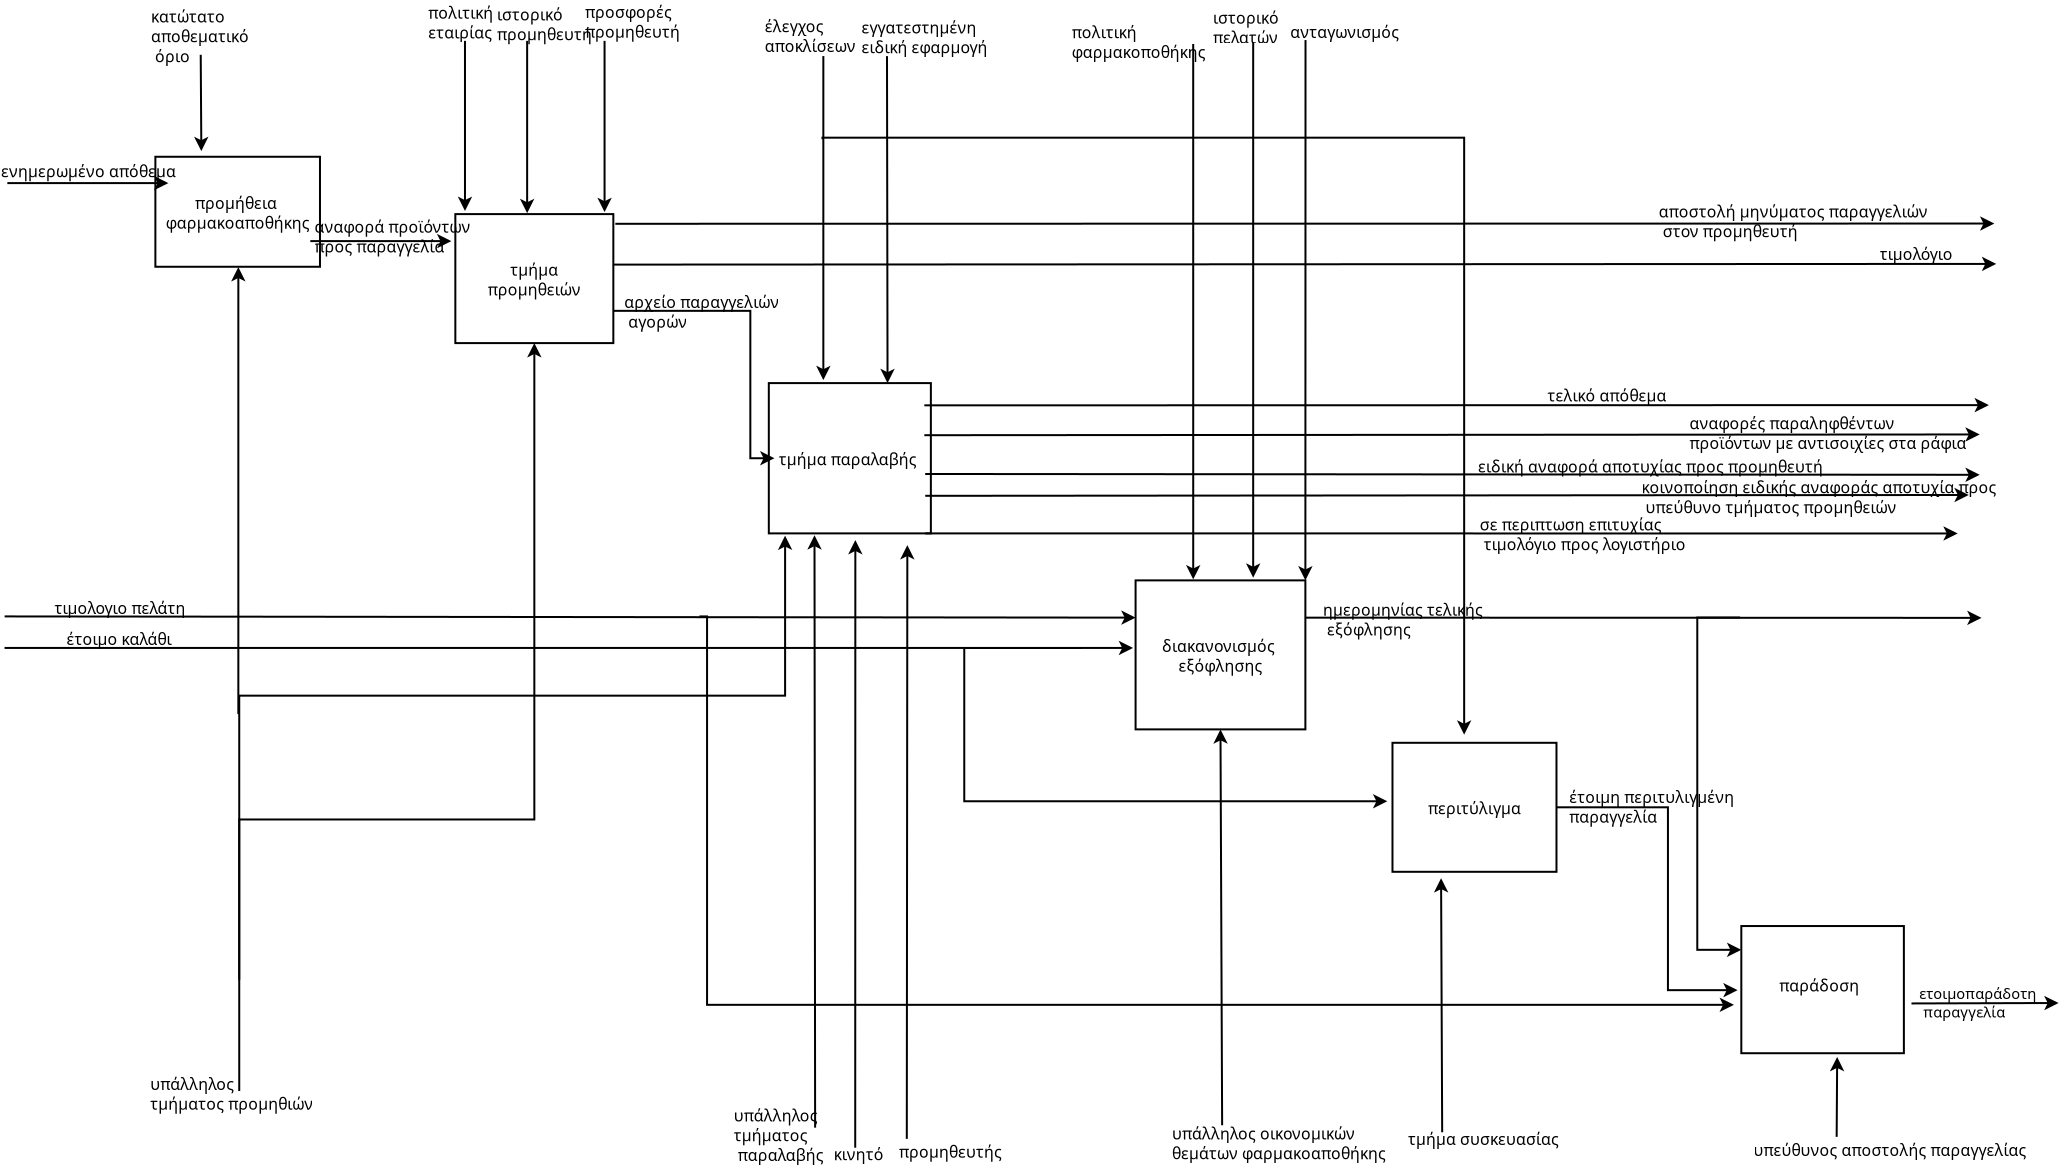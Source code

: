 <?xml version="1.0" encoding="UTF-8"?>
<dia:diagram xmlns:dia="http://www.lysator.liu.se/~alla/dia/">
  <dia:layer name="Background" visible="true" active="true">
    <dia:object type="Flowchart - Box" version="0" id="O0">
      <dia:attribute name="obj_pos">
        <dia:point val="7.967,5.833"/>
      </dia:attribute>
      <dia:attribute name="obj_bb">
        <dia:rectangle val="7.917,5.783;15.617,11.383"/>
      </dia:attribute>
      <dia:attribute name="elem_corner">
        <dia:point val="7.967,5.833"/>
      </dia:attribute>
      <dia:attribute name="elem_width">
        <dia:real val="7.6"/>
      </dia:attribute>
      <dia:attribute name="elem_height">
        <dia:real val="5.5"/>
      </dia:attribute>
      <dia:attribute name="show_background">
        <dia:boolean val="true"/>
      </dia:attribute>
      <dia:attribute name="padding">
        <dia:real val="0.5"/>
      </dia:attribute>
      <dia:attribute name="text">
        <dia:composite type="text">
          <dia:attribute name="string">
            <dia:string>#προμήθεια 
φαρμακοαποθήκης#</dia:string>
          </dia:attribute>
          <dia:attribute name="font">
            <dia:font family="sans" style="0" name="Helvetica"/>
          </dia:attribute>
          <dia:attribute name="height">
            <dia:real val="0.988"/>
          </dia:attribute>
          <dia:attribute name="pos">
            <dia:point val="11.767,8.386"/>
          </dia:attribute>
          <dia:attribute name="color">
            <dia:color val="#000000"/>
          </dia:attribute>
          <dia:attribute name="alignment">
            <dia:enum val="1"/>
          </dia:attribute>
        </dia:composite>
      </dia:attribute>
    </dia:object>
    <dia:object type="Flowchart - Box" version="0" id="O1">
      <dia:attribute name="obj_pos">
        <dia:point val="22.65,8.7"/>
      </dia:attribute>
      <dia:attribute name="obj_bb">
        <dia:rectangle val="22.6,8.65;30.6,15.2"/>
      </dia:attribute>
      <dia:attribute name="elem_corner">
        <dia:point val="22.65,8.7"/>
      </dia:attribute>
      <dia:attribute name="elem_width">
        <dia:real val="7.9"/>
      </dia:attribute>
      <dia:attribute name="elem_height">
        <dia:real val="6.45"/>
      </dia:attribute>
      <dia:attribute name="show_background">
        <dia:boolean val="true"/>
      </dia:attribute>
      <dia:attribute name="padding">
        <dia:real val="0.5"/>
      </dia:attribute>
      <dia:attribute name="text">
        <dia:composite type="text">
          <dia:attribute name="string">
            <dia:string>#τμήμα
προμηθειών#</dia:string>
          </dia:attribute>
          <dia:attribute name="font">
            <dia:font family="sans" style="0" name="Helvetica"/>
          </dia:attribute>
          <dia:attribute name="height">
            <dia:real val="0.988"/>
          </dia:attribute>
          <dia:attribute name="pos">
            <dia:point val="26.6,11.727"/>
          </dia:attribute>
          <dia:attribute name="color">
            <dia:color val="#000000"/>
          </dia:attribute>
          <dia:attribute name="alignment">
            <dia:enum val="1"/>
          </dia:attribute>
        </dia:composite>
      </dia:attribute>
    </dia:object>
    <dia:object type="Flowchart - Box" version="0" id="O2">
      <dia:attribute name="obj_pos">
        <dia:point val="38.605,17.15"/>
      </dia:attribute>
      <dia:attribute name="obj_bb">
        <dia:rectangle val="38.555,17.1;46.195,24.714"/>
      </dia:attribute>
      <dia:attribute name="elem_corner">
        <dia:point val="38.605,17.15"/>
      </dia:attribute>
      <dia:attribute name="elem_width">
        <dia:real val="7.54"/>
      </dia:attribute>
      <dia:attribute name="elem_height">
        <dia:real val="7.514"/>
      </dia:attribute>
      <dia:attribute name="show_background">
        <dia:boolean val="true"/>
      </dia:attribute>
      <dia:attribute name="padding">
        <dia:real val="0.5"/>
      </dia:attribute>
      <dia:attribute name="text">
        <dia:composite type="text">
          <dia:attribute name="string">
            <dia:string>#τμήμα παραλαβής #</dia:string>
          </dia:attribute>
          <dia:attribute name="font">
            <dia:font family="sans" style="0" name="Helvetica"/>
          </dia:attribute>
          <dia:attribute name="height">
            <dia:real val="0.988"/>
          </dia:attribute>
          <dia:attribute name="pos">
            <dia:point val="42.375,21.203"/>
          </dia:attribute>
          <dia:attribute name="color">
            <dia:color val="#000000"/>
          </dia:attribute>
          <dia:attribute name="alignment">
            <dia:enum val="1"/>
          </dia:attribute>
        </dia:composite>
      </dia:attribute>
    </dia:object>
    <dia:object type="Flowchart - Box" version="0" id="O3">
      <dia:attribute name="obj_pos">
        <dia:point val="56.662,27.014"/>
      </dia:attribute>
      <dia:attribute name="obj_bb">
        <dia:rectangle val="56.612,26.964;65.202,34.514"/>
      </dia:attribute>
      <dia:attribute name="elem_corner">
        <dia:point val="56.662,27.014"/>
      </dia:attribute>
      <dia:attribute name="elem_width">
        <dia:real val="8.49"/>
      </dia:attribute>
      <dia:attribute name="elem_height">
        <dia:real val="7.45"/>
      </dia:attribute>
      <dia:attribute name="show_background">
        <dia:boolean val="true"/>
      </dia:attribute>
      <dia:attribute name="padding">
        <dia:real val="0.5"/>
      </dia:attribute>
      <dia:attribute name="text">
        <dia:composite type="text">
          <dia:attribute name="string">
            <dia:string>#διακανονισμός 
εξόφλησης#</dia:string>
          </dia:attribute>
          <dia:attribute name="font">
            <dia:font family="sans" style="0" name="Helvetica"/>
          </dia:attribute>
          <dia:attribute name="height">
            <dia:real val="0.988"/>
          </dia:attribute>
          <dia:attribute name="pos">
            <dia:point val="60.907,30.541"/>
          </dia:attribute>
          <dia:attribute name="color">
            <dia:color val="#000000"/>
          </dia:attribute>
          <dia:attribute name="alignment">
            <dia:enum val="1"/>
          </dia:attribute>
        </dia:composite>
      </dia:attribute>
    </dia:object>
    <dia:object type="Flowchart - Box" version="0" id="O4">
      <dia:attribute name="obj_pos">
        <dia:point val="69.507,35.135"/>
      </dia:attribute>
      <dia:attribute name="obj_bb">
        <dia:rectangle val="69.457,35.085;77.757,41.635"/>
      </dia:attribute>
      <dia:attribute name="elem_corner">
        <dia:point val="69.507,35.135"/>
      </dia:attribute>
      <dia:attribute name="elem_width">
        <dia:real val="8.2"/>
      </dia:attribute>
      <dia:attribute name="elem_height">
        <dia:real val="6.45"/>
      </dia:attribute>
      <dia:attribute name="show_background">
        <dia:boolean val="true"/>
      </dia:attribute>
      <dia:attribute name="padding">
        <dia:real val="0.5"/>
      </dia:attribute>
      <dia:attribute name="text">
        <dia:composite type="text">
          <dia:attribute name="string">
            <dia:string>#περιτύλιγμα#</dia:string>
          </dia:attribute>
          <dia:attribute name="font">
            <dia:font family="sans" style="0" name="Helvetica"/>
          </dia:attribute>
          <dia:attribute name="height">
            <dia:real val="0.988"/>
          </dia:attribute>
          <dia:attribute name="pos">
            <dia:point val="73.607,38.656"/>
          </dia:attribute>
          <dia:attribute name="color">
            <dia:color val="#000000"/>
          </dia:attribute>
          <dia:attribute name="alignment">
            <dia:enum val="1"/>
          </dia:attribute>
        </dia:composite>
      </dia:attribute>
    </dia:object>
    <dia:object type="Standard - Line" version="0" id="O5">
      <dia:attribute name="obj_pos">
        <dia:point val="0.25,7.15"/>
      </dia:attribute>
      <dia:attribute name="obj_bb">
        <dia:rectangle val="0.2,6.788;8.412,7.512"/>
      </dia:attribute>
      <dia:attribute name="conn_endpoints">
        <dia:point val="0.25,7.15"/>
        <dia:point val="8.3,7.15"/>
      </dia:attribute>
      <dia:attribute name="numcp">
        <dia:int val="1"/>
      </dia:attribute>
      <dia:attribute name="end_arrow">
        <dia:enum val="22"/>
      </dia:attribute>
      <dia:attribute name="end_arrow_length">
        <dia:real val="0.5"/>
      </dia:attribute>
      <dia:attribute name="end_arrow_width">
        <dia:real val="0.5"/>
      </dia:attribute>
    </dia:object>
    <dia:object type="Standard - Text" version="1" id="O6">
      <dia:attribute name="obj_pos">
        <dia:point val="-0.067,6.858"/>
      </dia:attribute>
      <dia:attribute name="obj_bb">
        <dia:rectangle val="-0.067,6.068;7.813,7.021"/>
      </dia:attribute>
      <dia:attribute name="text">
        <dia:composite type="text">
          <dia:attribute name="string">
            <dia:string>#ενημερωμένο απόθεμα#</dia:string>
          </dia:attribute>
          <dia:attribute name="font">
            <dia:font family="sans" style="0" name="Helvetica"/>
          </dia:attribute>
          <dia:attribute name="height">
            <dia:real val="0.988"/>
          </dia:attribute>
          <dia:attribute name="pos">
            <dia:point val="-0.067,6.858"/>
          </dia:attribute>
          <dia:attribute name="color">
            <dia:color val="#000000"/>
          </dia:attribute>
          <dia:attribute name="alignment">
            <dia:enum val="0"/>
          </dia:attribute>
        </dia:composite>
      </dia:attribute>
      <dia:attribute name="valign">
        <dia:enum val="3"/>
      </dia:attribute>
    </dia:object>
    <dia:object type="Standard - Line" version="0" id="O7">
      <dia:attribute name="obj_pos">
        <dia:point val="9.919,0.736"/>
      </dia:attribute>
      <dia:attribute name="obj_bb">
        <dia:rectangle val="9.584,0.685;10.308,5.662"/>
      </dia:attribute>
      <dia:attribute name="conn_endpoints">
        <dia:point val="9.919,0.736"/>
        <dia:point val="9.95,5.55"/>
      </dia:attribute>
      <dia:attribute name="numcp">
        <dia:int val="1"/>
      </dia:attribute>
      <dia:attribute name="end_arrow">
        <dia:enum val="22"/>
      </dia:attribute>
      <dia:attribute name="end_arrow_length">
        <dia:real val="0.5"/>
      </dia:attribute>
      <dia:attribute name="end_arrow_width">
        <dia:real val="0.5"/>
      </dia:attribute>
    </dia:object>
    <dia:object type="Standard - Text" version="1" id="O8">
      <dia:attribute name="obj_pos">
        <dia:point val="7.433,-0.875"/>
      </dia:attribute>
      <dia:attribute name="obj_bb">
        <dia:rectangle val="7.433,-1.665;11.8,1.263"/>
      </dia:attribute>
      <dia:attribute name="text">
        <dia:composite type="text">
          <dia:attribute name="string">
            <dia:string>#κατώτατο 
αποθεματικό
 όριο#</dia:string>
          </dia:attribute>
          <dia:attribute name="font">
            <dia:font family="sans" style="0" name="Helvetica"/>
          </dia:attribute>
          <dia:attribute name="height">
            <dia:real val="0.988"/>
          </dia:attribute>
          <dia:attribute name="pos">
            <dia:point val="7.433,-0.875"/>
          </dia:attribute>
          <dia:attribute name="color">
            <dia:color val="#000000"/>
          </dia:attribute>
          <dia:attribute name="alignment">
            <dia:enum val="0"/>
          </dia:attribute>
        </dia:composite>
      </dia:attribute>
      <dia:attribute name="valign">
        <dia:enum val="3"/>
      </dia:attribute>
    </dia:object>
    <dia:object type="Standard - Line" version="0" id="O9">
      <dia:attribute name="obj_pos">
        <dia:point val="11.8,33.7"/>
      </dia:attribute>
      <dia:attribute name="obj_bb">
        <dia:rectangle val="11.438,11.238;12.162,33.75"/>
      </dia:attribute>
      <dia:attribute name="conn_endpoints">
        <dia:point val="11.8,33.7"/>
        <dia:point val="11.8,11.35"/>
      </dia:attribute>
      <dia:attribute name="numcp">
        <dia:int val="1"/>
      </dia:attribute>
      <dia:attribute name="end_arrow">
        <dia:enum val="22"/>
      </dia:attribute>
      <dia:attribute name="end_arrow_length">
        <dia:real val="0.5"/>
      </dia:attribute>
      <dia:attribute name="end_arrow_width">
        <dia:real val="0.5"/>
      </dia:attribute>
    </dia:object>
    <dia:object type="Standard - Text" version="1" id="O10">
      <dia:attribute name="obj_pos">
        <dia:point val="7.392,52.493"/>
      </dia:attribute>
      <dia:attribute name="obj_bb">
        <dia:rectangle val="7.392,51.703;14.707,53.643"/>
      </dia:attribute>
      <dia:attribute name="text">
        <dia:composite type="text">
          <dia:attribute name="string">
            <dia:string>#υπάλληλος 
τμήματος προμηθιών#</dia:string>
          </dia:attribute>
          <dia:attribute name="font">
            <dia:font family="sans" style="0" name="Helvetica"/>
          </dia:attribute>
          <dia:attribute name="height">
            <dia:real val="0.988"/>
          </dia:attribute>
          <dia:attribute name="pos">
            <dia:point val="7.392,52.493"/>
          </dia:attribute>
          <dia:attribute name="color">
            <dia:color val="#000000"/>
          </dia:attribute>
          <dia:attribute name="alignment">
            <dia:enum val="0"/>
          </dia:attribute>
        </dia:composite>
      </dia:attribute>
      <dia:attribute name="valign">
        <dia:enum val="3"/>
      </dia:attribute>
    </dia:object>
    <dia:object type="Standard - Line" version="0" id="O11">
      <dia:attribute name="obj_pos">
        <dia:point val="15.399,10.05"/>
      </dia:attribute>
      <dia:attribute name="obj_bb">
        <dia:rectangle val="15.349,9.688;22.562,10.412"/>
      </dia:attribute>
      <dia:attribute name="conn_endpoints">
        <dia:point val="15.399,10.05"/>
        <dia:point val="22.45,10.05"/>
      </dia:attribute>
      <dia:attribute name="numcp">
        <dia:int val="1"/>
      </dia:attribute>
      <dia:attribute name="end_arrow">
        <dia:enum val="22"/>
      </dia:attribute>
      <dia:attribute name="end_arrow_length">
        <dia:real val="0.5"/>
      </dia:attribute>
      <dia:attribute name="end_arrow_width">
        <dia:real val="0.5"/>
      </dia:attribute>
    </dia:object>
    <dia:object type="Standard - Text" version="1" id="O12">
      <dia:attribute name="obj_pos">
        <dia:point val="15.612,9.637"/>
      </dia:attribute>
      <dia:attribute name="obj_bb">
        <dia:rectangle val="15.612,8.847;22.882,10.788"/>
      </dia:attribute>
      <dia:attribute name="text">
        <dia:composite type="text">
          <dia:attribute name="string">
            <dia:string>#αναφορά προϊόντων 
προς παραγγελία#</dia:string>
          </dia:attribute>
          <dia:attribute name="font">
            <dia:font family="sans" style="0" name="Helvetica"/>
          </dia:attribute>
          <dia:attribute name="height">
            <dia:real val="0.988"/>
          </dia:attribute>
          <dia:attribute name="pos">
            <dia:point val="15.612,9.637"/>
          </dia:attribute>
          <dia:attribute name="color">
            <dia:color val="#000000"/>
          </dia:attribute>
          <dia:attribute name="alignment">
            <dia:enum val="0"/>
          </dia:attribute>
        </dia:composite>
      </dia:attribute>
      <dia:attribute name="valign">
        <dia:enum val="3"/>
      </dia:attribute>
    </dia:object>
    <dia:object type="Standard - Text" version="1" id="O13">
      <dia:attribute name="obj_pos">
        <dia:point val="21.301,-1.069"/>
      </dia:attribute>
      <dia:attribute name="obj_bb">
        <dia:rectangle val="21.301,-1.859;24.379,0.082"/>
      </dia:attribute>
      <dia:attribute name="text">
        <dia:composite type="text">
          <dia:attribute name="string">
            <dia:string>#πολιτική 
εταιρίας#</dia:string>
          </dia:attribute>
          <dia:attribute name="font">
            <dia:font family="sans" style="0" name="Helvetica"/>
          </dia:attribute>
          <dia:attribute name="height">
            <dia:real val="0.988"/>
          </dia:attribute>
          <dia:attribute name="pos">
            <dia:point val="21.301,-1.069"/>
          </dia:attribute>
          <dia:attribute name="color">
            <dia:color val="#000000"/>
          </dia:attribute>
          <dia:attribute name="alignment">
            <dia:enum val="0"/>
          </dia:attribute>
        </dia:composite>
      </dia:attribute>
      <dia:attribute name="valign">
        <dia:enum val="3"/>
      </dia:attribute>
    </dia:object>
    <dia:object type="Standard - Text" version="1" id="O14">
      <dia:attribute name="obj_pos">
        <dia:point val="24.737,-0.977"/>
      </dia:attribute>
      <dia:attribute name="obj_bb">
        <dia:rectangle val="24.737,-1.767;28.982,0.173"/>
      </dia:attribute>
      <dia:attribute name="text">
        <dia:composite type="text">
          <dia:attribute name="string">
            <dia:string>#ιστορικό 
προμηθευτή#</dia:string>
          </dia:attribute>
          <dia:attribute name="font">
            <dia:font family="sans" style="0" name="Helvetica"/>
          </dia:attribute>
          <dia:attribute name="height">
            <dia:real val="0.988"/>
          </dia:attribute>
          <dia:attribute name="pos">
            <dia:point val="24.737,-0.977"/>
          </dia:attribute>
          <dia:attribute name="color">
            <dia:color val="#000000"/>
          </dia:attribute>
          <dia:attribute name="alignment">
            <dia:enum val="0"/>
          </dia:attribute>
        </dia:composite>
      </dia:attribute>
      <dia:attribute name="valign">
        <dia:enum val="3"/>
      </dia:attribute>
    </dia:object>
    <dia:object type="Standard - Text" version="1" id="O15">
      <dia:attribute name="obj_pos">
        <dia:point val="29.135,-1.11"/>
      </dia:attribute>
      <dia:attribute name="obj_bb">
        <dia:rectangle val="29.135,-1.9;33.38,0.041"/>
      </dia:attribute>
      <dia:attribute name="text">
        <dia:composite type="text">
          <dia:attribute name="string">
            <dia:string>#προσφορές
προμηθευτή#</dia:string>
          </dia:attribute>
          <dia:attribute name="font">
            <dia:font family="sans" style="0" name="Helvetica"/>
          </dia:attribute>
          <dia:attribute name="height">
            <dia:real val="0.988"/>
          </dia:attribute>
          <dia:attribute name="pos">
            <dia:point val="29.135,-1.11"/>
          </dia:attribute>
          <dia:attribute name="color">
            <dia:color val="#000000"/>
          </dia:attribute>
          <dia:attribute name="alignment">
            <dia:enum val="0"/>
          </dia:attribute>
        </dia:composite>
      </dia:attribute>
      <dia:attribute name="valign">
        <dia:enum val="3"/>
      </dia:attribute>
    </dia:object>
    <dia:object type="Standard - Line" version="0" id="O16">
      <dia:attribute name="obj_pos">
        <dia:point val="30.65,9.184"/>
      </dia:attribute>
      <dia:attribute name="obj_bb">
        <dia:rectangle val="30.6,8.81;99.714,9.534"/>
      </dia:attribute>
      <dia:attribute name="conn_endpoints">
        <dia:point val="30.65,9.184"/>
        <dia:point val="99.602,9.172"/>
      </dia:attribute>
      <dia:attribute name="numcp">
        <dia:int val="1"/>
      </dia:attribute>
      <dia:attribute name="end_arrow">
        <dia:enum val="22"/>
      </dia:attribute>
      <dia:attribute name="end_arrow_length">
        <dia:real val="0.5"/>
      </dia:attribute>
      <dia:attribute name="end_arrow_width">
        <dia:real val="0.5"/>
      </dia:attribute>
    </dia:object>
    <dia:object type="Standard - Text" version="1" id="O17">
      <dia:attribute name="obj_pos">
        <dia:point val="82.825,8.869"/>
      </dia:attribute>
      <dia:attribute name="obj_bb">
        <dia:rectangle val="82.825,8.079;94.907,10.019"/>
      </dia:attribute>
      <dia:attribute name="text">
        <dia:composite type="text">
          <dia:attribute name="string">
            <dia:string>#αποστολή μηνύματος παραγγελιών
 στον προμηθευτή#</dia:string>
          </dia:attribute>
          <dia:attribute name="font">
            <dia:font family="sans" style="0" name="Helvetica"/>
          </dia:attribute>
          <dia:attribute name="height">
            <dia:real val="0.988"/>
          </dia:attribute>
          <dia:attribute name="pos">
            <dia:point val="82.825,8.869"/>
          </dia:attribute>
          <dia:attribute name="color">
            <dia:color val="#000000"/>
          </dia:attribute>
          <dia:attribute name="alignment">
            <dia:enum val="0"/>
          </dia:attribute>
        </dia:composite>
      </dia:attribute>
      <dia:attribute name="valign">
        <dia:enum val="3"/>
      </dia:attribute>
    </dia:object>
    <dia:object type="Standard - Line" version="0" id="O18">
      <dia:attribute name="obj_pos">
        <dia:point val="30.55,11.225"/>
      </dia:attribute>
      <dia:attribute name="obj_bb">
        <dia:rectangle val="30.5,10.828;99.806,11.552"/>
      </dia:attribute>
      <dia:attribute name="conn_endpoints">
        <dia:point val="30.55,11.225"/>
        <dia:point val="99.694,11.19"/>
      </dia:attribute>
      <dia:attribute name="numcp">
        <dia:int val="1"/>
      </dia:attribute>
      <dia:attribute name="end_arrow">
        <dia:enum val="22"/>
      </dia:attribute>
      <dia:attribute name="end_arrow_length">
        <dia:real val="0.5"/>
      </dia:attribute>
      <dia:attribute name="end_arrow_width">
        <dia:real val="0.5"/>
      </dia:attribute>
    </dia:object>
    <dia:object type="Standard - Text" version="1" id="O19">
      <dia:attribute name="obj_pos">
        <dia:point val="93.87,11"/>
      </dia:attribute>
      <dia:attribute name="obj_bb">
        <dia:rectangle val="93.87,10.21;97.122,11.162"/>
      </dia:attribute>
      <dia:attribute name="text">
        <dia:composite type="text">
          <dia:attribute name="string">
            <dia:string>#τιμολόγιο#</dia:string>
          </dia:attribute>
          <dia:attribute name="font">
            <dia:font family="sans" style="0" name="Helvetica"/>
          </dia:attribute>
          <dia:attribute name="height">
            <dia:real val="0.988"/>
          </dia:attribute>
          <dia:attribute name="pos">
            <dia:point val="93.87,11"/>
          </dia:attribute>
          <dia:attribute name="color">
            <dia:color val="#000000"/>
          </dia:attribute>
          <dia:attribute name="alignment">
            <dia:enum val="0"/>
          </dia:attribute>
        </dia:composite>
      </dia:attribute>
      <dia:attribute name="valign">
        <dia:enum val="3"/>
      </dia:attribute>
    </dia:object>
    <dia:object type="Standard - ZigZagLine" version="1" id="O20">
      <dia:attribute name="obj_pos">
        <dia:point val="30.55,13.537"/>
      </dia:attribute>
      <dia:attribute name="obj_bb">
        <dia:rectangle val="30.5,13.488;38.717,21.269"/>
      </dia:attribute>
      <dia:attribute name="orth_points">
        <dia:point val="30.55,13.537"/>
        <dia:point val="37.4,13.537"/>
        <dia:point val="37.4,20.907"/>
        <dia:point val="38.605,20.907"/>
      </dia:attribute>
      <dia:attribute name="orth_orient">
        <dia:enum val="0"/>
        <dia:enum val="1"/>
        <dia:enum val="0"/>
      </dia:attribute>
      <dia:attribute name="autorouting">
        <dia:boolean val="false"/>
      </dia:attribute>
      <dia:attribute name="end_arrow">
        <dia:enum val="22"/>
      </dia:attribute>
      <dia:attribute name="end_arrow_length">
        <dia:real val="0.5"/>
      </dia:attribute>
      <dia:attribute name="end_arrow_width">
        <dia:real val="0.5"/>
      </dia:attribute>
      <dia:connections>
        <dia:connection handle="0" to="O1" connection="10"/>
        <dia:connection handle="1" to="O2" connection="7"/>
      </dia:connections>
    </dia:object>
    <dia:object type="Standard - Text" version="1" id="O21">
      <dia:attribute name="obj_pos">
        <dia:point val="31.1,13.4"/>
      </dia:attribute>
      <dia:attribute name="obj_bb">
        <dia:rectangle val="31.1,12.61;38.02,14.55"/>
      </dia:attribute>
      <dia:attribute name="text">
        <dia:composite type="text">
          <dia:attribute name="string">
            <dia:string>#αρχείο παραγγελιών
 αγορών#</dia:string>
          </dia:attribute>
          <dia:attribute name="font">
            <dia:font family="sans" style="0" name="Helvetica"/>
          </dia:attribute>
          <dia:attribute name="height">
            <dia:real val="0.988"/>
          </dia:attribute>
          <dia:attribute name="pos">
            <dia:point val="31.1,13.4"/>
          </dia:attribute>
          <dia:attribute name="color">
            <dia:color val="#000000"/>
          </dia:attribute>
          <dia:attribute name="alignment">
            <dia:enum val="0"/>
          </dia:attribute>
        </dia:composite>
      </dia:attribute>
      <dia:attribute name="valign">
        <dia:enum val="3"/>
      </dia:attribute>
    </dia:object>
    <dia:object type="Standard - Line" version="0" id="O22">
      <dia:attribute name="obj_pos">
        <dia:point val="41.05,0.8"/>
      </dia:attribute>
      <dia:attribute name="obj_bb">
        <dia:rectangle val="40.688,0.75;41.412,17.112"/>
      </dia:attribute>
      <dia:attribute name="conn_endpoints">
        <dia:point val="41.05,0.8"/>
        <dia:point val="41.05,17"/>
      </dia:attribute>
      <dia:attribute name="numcp">
        <dia:int val="1"/>
      </dia:attribute>
      <dia:attribute name="end_arrow">
        <dia:enum val="22"/>
      </dia:attribute>
      <dia:attribute name="end_arrow_length">
        <dia:real val="0.5"/>
      </dia:attribute>
      <dia:attribute name="end_arrow_width">
        <dia:real val="0.5"/>
      </dia:attribute>
    </dia:object>
    <dia:object type="Standard - Line" version="0" id="O23">
      <dia:attribute name="obj_pos">
        <dia:point val="44.233,0.802"/>
      </dia:attribute>
      <dia:attribute name="obj_bb">
        <dia:rectangle val="43.897,0.752;44.621,17.262"/>
      </dia:attribute>
      <dia:attribute name="conn_endpoints">
        <dia:point val="44.233,0.802"/>
        <dia:point val="44.26,17.15"/>
      </dia:attribute>
      <dia:attribute name="numcp">
        <dia:int val="1"/>
      </dia:attribute>
      <dia:attribute name="end_arrow">
        <dia:enum val="22"/>
      </dia:attribute>
      <dia:attribute name="end_arrow_length">
        <dia:real val="0.5"/>
      </dia:attribute>
      <dia:attribute name="end_arrow_width">
        <dia:real val="0.5"/>
      </dia:attribute>
      <dia:connections>
        <dia:connection handle="1" to="O2" connection="3"/>
      </dia:connections>
    </dia:object>
    <dia:object type="Standard - Text" version="1" id="O24">
      <dia:attribute name="obj_pos">
        <dia:point val="38.124,-0.397"/>
      </dia:attribute>
      <dia:attribute name="obj_bb">
        <dia:rectangle val="38.124,-1.187;42.186,0.754"/>
      </dia:attribute>
      <dia:attribute name="text">
        <dia:composite type="text">
          <dia:attribute name="string">
            <dia:string>#έλεγχος
αποκλίσεων#</dia:string>
          </dia:attribute>
          <dia:attribute name="font">
            <dia:font family="sans" style="0" name="Helvetica"/>
          </dia:attribute>
          <dia:attribute name="height">
            <dia:real val="0.988"/>
          </dia:attribute>
          <dia:attribute name="pos">
            <dia:point val="38.124,-0.397"/>
          </dia:attribute>
          <dia:attribute name="color">
            <dia:color val="#000000"/>
          </dia:attribute>
          <dia:attribute name="alignment">
            <dia:enum val="0"/>
          </dia:attribute>
        </dia:composite>
      </dia:attribute>
      <dia:attribute name="valign">
        <dia:enum val="3"/>
      </dia:attribute>
    </dia:object>
    <dia:object type="Standard - Text" version="1" id="O25">
      <dia:attribute name="obj_pos">
        <dia:point val="42.958,-0.333"/>
      </dia:attribute>
      <dia:attribute name="obj_bb">
        <dia:rectangle val="42.958,-1.123;48.688,0.817"/>
      </dia:attribute>
      <dia:attribute name="text">
        <dia:composite type="text">
          <dia:attribute name="string">
            <dia:string>#εγγατεστημένη 
ειδική εφαρμογή#</dia:string>
          </dia:attribute>
          <dia:attribute name="font">
            <dia:font family="sans" style="0" name="Helvetica"/>
          </dia:attribute>
          <dia:attribute name="height">
            <dia:real val="0.988"/>
          </dia:attribute>
          <dia:attribute name="pos">
            <dia:point val="42.958,-0.333"/>
          </dia:attribute>
          <dia:attribute name="color">
            <dia:color val="#000000"/>
          </dia:attribute>
          <dia:attribute name="alignment">
            <dia:enum val="0"/>
          </dia:attribute>
        </dia:composite>
      </dia:attribute>
      <dia:attribute name="valign">
        <dia:enum val="3"/>
      </dia:attribute>
    </dia:object>
    <dia:object type="Standard - ZigZagLine" version="1" id="O26">
      <dia:attribute name="obj_pos">
        <dia:point val="11.845,52.546"/>
      </dia:attribute>
      <dia:attribute name="obj_bb">
        <dia:rectangle val="11.795,24.666;39.499,52.596"/>
      </dia:attribute>
      <dia:attribute name="orth_points">
        <dia:point val="11.845,52.546"/>
        <dia:point val="11.845,32.778"/>
        <dia:point val="39.138,32.778"/>
        <dia:point val="39.138,24.778"/>
      </dia:attribute>
      <dia:attribute name="orth_orient">
        <dia:enum val="1"/>
        <dia:enum val="0"/>
        <dia:enum val="1"/>
      </dia:attribute>
      <dia:attribute name="autorouting">
        <dia:boolean val="false"/>
      </dia:attribute>
      <dia:attribute name="end_arrow">
        <dia:enum val="22"/>
      </dia:attribute>
      <dia:attribute name="end_arrow_length">
        <dia:real val="0.5"/>
      </dia:attribute>
      <dia:attribute name="end_arrow_width">
        <dia:real val="0.5"/>
      </dia:attribute>
    </dia:object>
    <dia:object type="Standard - Line" version="0" id="O27">
      <dia:attribute name="obj_pos">
        <dia:point val="40.639,54.38"/>
      </dia:attribute>
      <dia:attribute name="obj_bb">
        <dia:rectangle val="40.247,24.645;40.971,54.431"/>
      </dia:attribute>
      <dia:attribute name="conn_endpoints">
        <dia:point val="40.639,54.38"/>
        <dia:point val="40.608,24.757"/>
      </dia:attribute>
      <dia:attribute name="numcp">
        <dia:int val="1"/>
      </dia:attribute>
      <dia:attribute name="end_arrow">
        <dia:enum val="22"/>
      </dia:attribute>
      <dia:attribute name="end_arrow_length">
        <dia:real val="0.5"/>
      </dia:attribute>
      <dia:attribute name="end_arrow_width">
        <dia:real val="0.5"/>
      </dia:attribute>
    </dia:object>
    <dia:object type="Standard - Text" version="1" id="O28">
      <dia:attribute name="obj_pos">
        <dia:point val="36.574,54.073"/>
      </dia:attribute>
      <dia:attribute name="obj_bb">
        <dia:rectangle val="36.574,53.283;40.646,56.212"/>
      </dia:attribute>
      <dia:attribute name="text">
        <dia:composite type="text">
          <dia:attribute name="string">
            <dia:string>#υπάλληλος
τμήματος
 παραλαβής#</dia:string>
          </dia:attribute>
          <dia:attribute name="font">
            <dia:font family="sans" style="0" name="Helvetica"/>
          </dia:attribute>
          <dia:attribute name="height">
            <dia:real val="0.988"/>
          </dia:attribute>
          <dia:attribute name="pos">
            <dia:point val="36.574,54.073"/>
          </dia:attribute>
          <dia:attribute name="color">
            <dia:color val="#000000"/>
          </dia:attribute>
          <dia:attribute name="alignment">
            <dia:enum val="0"/>
          </dia:attribute>
        </dia:composite>
      </dia:attribute>
      <dia:attribute name="valign">
        <dia:enum val="3"/>
      </dia:attribute>
    </dia:object>
    <dia:object type="Standard - Line" version="0" id="O29">
      <dia:attribute name="obj_pos">
        <dia:point val="42.644,55.382"/>
      </dia:attribute>
      <dia:attribute name="obj_bb">
        <dia:rectangle val="42.288,24.887;43.012,55.431"/>
      </dia:attribute>
      <dia:attribute name="conn_endpoints">
        <dia:point val="42.644,55.382"/>
        <dia:point val="42.65,24.998"/>
      </dia:attribute>
      <dia:attribute name="numcp">
        <dia:int val="1"/>
      </dia:attribute>
      <dia:attribute name="end_arrow">
        <dia:enum val="22"/>
      </dia:attribute>
      <dia:attribute name="end_arrow_length">
        <dia:real val="0.5"/>
      </dia:attribute>
      <dia:attribute name="end_arrow_width">
        <dia:real val="0.5"/>
      </dia:attribute>
    </dia:object>
    <dia:object type="Standard - Line" version="0" id="O30">
      <dia:attribute name="obj_pos">
        <dia:point val="45.223,54.938"/>
      </dia:attribute>
      <dia:attribute name="obj_bb">
        <dia:rectangle val="44.888,25.14;45.611,54.988"/>
      </dia:attribute>
      <dia:attribute name="conn_endpoints">
        <dia:point val="45.223,54.938"/>
        <dia:point val="45.25,25.252"/>
      </dia:attribute>
      <dia:attribute name="numcp">
        <dia:int val="1"/>
      </dia:attribute>
      <dia:attribute name="end_arrow">
        <dia:enum val="22"/>
      </dia:attribute>
      <dia:attribute name="end_arrow_length">
        <dia:real val="0.5"/>
      </dia:attribute>
      <dia:attribute name="end_arrow_width">
        <dia:real val="0.5"/>
      </dia:attribute>
    </dia:object>
    <dia:object type="Standard - Text" version="1" id="O31">
      <dia:attribute name="obj_pos">
        <dia:point val="41.571,56.001"/>
      </dia:attribute>
      <dia:attribute name="obj_bb">
        <dia:rectangle val="41.571,55.211;43.776,56.163"/>
      </dia:attribute>
      <dia:attribute name="text">
        <dia:composite type="text">
          <dia:attribute name="string">
            <dia:string>#κινητό#</dia:string>
          </dia:attribute>
          <dia:attribute name="font">
            <dia:font family="sans" style="0" name="Helvetica"/>
          </dia:attribute>
          <dia:attribute name="height">
            <dia:real val="0.988"/>
          </dia:attribute>
          <dia:attribute name="pos">
            <dia:point val="41.571,56.001"/>
          </dia:attribute>
          <dia:attribute name="color">
            <dia:color val="#000000"/>
          </dia:attribute>
          <dia:attribute name="alignment">
            <dia:enum val="0"/>
          </dia:attribute>
        </dia:composite>
      </dia:attribute>
      <dia:attribute name="valign">
        <dia:enum val="3"/>
      </dia:attribute>
    </dia:object>
    <dia:object type="Standard - Text" version="1" id="O32">
      <dia:attribute name="obj_pos">
        <dia:point val="44.832,55.878"/>
      </dia:attribute>
      <dia:attribute name="obj_bb">
        <dia:rectangle val="44.832,55.088;49.417,56.04"/>
      </dia:attribute>
      <dia:attribute name="text">
        <dia:composite type="text">
          <dia:attribute name="string">
            <dia:string>#προμηθευτής#</dia:string>
          </dia:attribute>
          <dia:attribute name="font">
            <dia:font family="sans" style="0" name="Helvetica"/>
          </dia:attribute>
          <dia:attribute name="height">
            <dia:real val="0.988"/>
          </dia:attribute>
          <dia:attribute name="pos">
            <dia:point val="44.832,55.878"/>
          </dia:attribute>
          <dia:attribute name="color">
            <dia:color val="#000000"/>
          </dia:attribute>
          <dia:attribute name="alignment">
            <dia:enum val="0"/>
          </dia:attribute>
        </dia:composite>
      </dia:attribute>
      <dia:attribute name="valign">
        <dia:enum val="3"/>
      </dia:attribute>
    </dia:object>
    <dia:object type="Standard - Line" version="0" id="O33">
      <dia:attribute name="obj_pos">
        <dia:point val="0.114,28.816"/>
      </dia:attribute>
      <dia:attribute name="obj_bb">
        <dia:rectangle val="0.064,28.514;56.774,29.238"/>
      </dia:attribute>
      <dia:attribute name="conn_endpoints">
        <dia:point val="0.114,28.816"/>
        <dia:point val="56.662,28.877"/>
      </dia:attribute>
      <dia:attribute name="numcp">
        <dia:int val="1"/>
      </dia:attribute>
      <dia:attribute name="end_arrow">
        <dia:enum val="22"/>
      </dia:attribute>
      <dia:attribute name="end_arrow_length">
        <dia:real val="0.5"/>
      </dia:attribute>
      <dia:attribute name="end_arrow_width">
        <dia:real val="0.5"/>
      </dia:attribute>
      <dia:connections>
        <dia:connection handle="1" to="O3" connection="5"/>
      </dia:connections>
    </dia:object>
    <dia:object type="Standard - Text" version="1" id="O34">
      <dia:attribute name="obj_pos">
        <dia:point val="2.603,28.695"/>
      </dia:attribute>
      <dia:attribute name="obj_bb">
        <dia:rectangle val="2.603,27.905;8.548,28.857"/>
      </dia:attribute>
      <dia:attribute name="text">
        <dia:composite type="text">
          <dia:attribute name="string">
            <dia:string>#τιμολογιο πελάτη#</dia:string>
          </dia:attribute>
          <dia:attribute name="font">
            <dia:font family="sans" style="0" name="Helvetica"/>
          </dia:attribute>
          <dia:attribute name="height">
            <dia:real val="0.988"/>
          </dia:attribute>
          <dia:attribute name="pos">
            <dia:point val="2.603,28.695"/>
          </dia:attribute>
          <dia:attribute name="color">
            <dia:color val="#000000"/>
          </dia:attribute>
          <dia:attribute name="alignment">
            <dia:enum val="0"/>
          </dia:attribute>
        </dia:composite>
      </dia:attribute>
      <dia:attribute name="valign">
        <dia:enum val="3"/>
      </dia:attribute>
    </dia:object>
    <dia:object type="Standard - Line" version="0" id="O35">
      <dia:attribute name="obj_pos">
        <dia:point val="0.109,30.392"/>
      </dia:attribute>
      <dia:attribute name="obj_bb">
        <dia:rectangle val="0.059,30.03;56.648,30.754"/>
      </dia:attribute>
      <dia:attribute name="conn_endpoints">
        <dia:point val="0.109,30.392"/>
        <dia:point val="56.537,30.392"/>
      </dia:attribute>
      <dia:attribute name="numcp">
        <dia:int val="1"/>
      </dia:attribute>
      <dia:attribute name="end_arrow">
        <dia:enum val="22"/>
      </dia:attribute>
      <dia:attribute name="end_arrow_length">
        <dia:real val="0.5"/>
      </dia:attribute>
      <dia:attribute name="end_arrow_width">
        <dia:real val="0.5"/>
      </dia:attribute>
    </dia:object>
    <dia:object type="Standard - Text" version="1" id="O36">
      <dia:attribute name="obj_pos">
        <dia:point val="3.211,30.25"/>
      </dia:attribute>
      <dia:attribute name="obj_bb">
        <dia:rectangle val="3.211,29.46;7.953,30.413"/>
      </dia:attribute>
      <dia:attribute name="text">
        <dia:composite type="text">
          <dia:attribute name="string">
            <dia:string>#έτοιμο καλάθι#</dia:string>
          </dia:attribute>
          <dia:attribute name="font">
            <dia:font family="sans" style="0" name="Helvetica"/>
          </dia:attribute>
          <dia:attribute name="height">
            <dia:real val="0.988"/>
          </dia:attribute>
          <dia:attribute name="pos">
            <dia:point val="3.211,30.25"/>
          </dia:attribute>
          <dia:attribute name="color">
            <dia:color val="#000000"/>
          </dia:attribute>
          <dia:attribute name="alignment">
            <dia:enum val="0"/>
          </dia:attribute>
        </dia:composite>
      </dia:attribute>
      <dia:attribute name="valign">
        <dia:enum val="3"/>
      </dia:attribute>
    </dia:object>
    <dia:object type="Standard - Line" version="0" id="O37">
      <dia:attribute name="obj_pos">
        <dia:point val="46.1,18.263"/>
      </dia:attribute>
      <dia:attribute name="obj_bb">
        <dia:rectangle val="46.05,17.889;99.439,18.612"/>
      </dia:attribute>
      <dia:attribute name="conn_endpoints">
        <dia:point val="46.1,18.263"/>
        <dia:point val="99.327,18.25"/>
      </dia:attribute>
      <dia:attribute name="numcp">
        <dia:int val="1"/>
      </dia:attribute>
      <dia:attribute name="end_arrow">
        <dia:enum val="22"/>
      </dia:attribute>
      <dia:attribute name="end_arrow_length">
        <dia:real val="0.5"/>
      </dia:attribute>
      <dia:attribute name="end_arrow_width">
        <dia:real val="0.5"/>
      </dia:attribute>
    </dia:object>
    <dia:object type="Standard - Text" version="1" id="O38">
      <dia:attribute name="obj_pos">
        <dia:point val="77.254,18.067"/>
      </dia:attribute>
      <dia:attribute name="obj_bb">
        <dia:rectangle val="77.254,17.277;82.621,18.23"/>
      </dia:attribute>
      <dia:attribute name="text">
        <dia:composite type="text">
          <dia:attribute name="string">
            <dia:string>#τελικό απόθεμα#</dia:string>
          </dia:attribute>
          <dia:attribute name="font">
            <dia:font family="sans" style="0" name="Helvetica"/>
          </dia:attribute>
          <dia:attribute name="height">
            <dia:real val="0.988"/>
          </dia:attribute>
          <dia:attribute name="pos">
            <dia:point val="77.254,18.067"/>
          </dia:attribute>
          <dia:attribute name="color">
            <dia:color val="#000000"/>
          </dia:attribute>
          <dia:attribute name="alignment">
            <dia:enum val="0"/>
          </dia:attribute>
        </dia:composite>
      </dia:attribute>
      <dia:attribute name="valign">
        <dia:enum val="3"/>
      </dia:attribute>
    </dia:object>
    <dia:object type="Standard - Line" version="0" id="O39">
      <dia:attribute name="obj_pos">
        <dia:point val="46.1,19.755"/>
      </dia:attribute>
      <dia:attribute name="obj_bb">
        <dia:rectangle val="46.05,19.356;98.981,20.08"/>
      </dia:attribute>
      <dia:attribute name="conn_endpoints">
        <dia:point val="46.1,19.755"/>
        <dia:point val="98.869,19.718"/>
      </dia:attribute>
      <dia:attribute name="numcp">
        <dia:int val="1"/>
      </dia:attribute>
      <dia:attribute name="end_arrow">
        <dia:enum val="22"/>
      </dia:attribute>
      <dia:attribute name="end_arrow_length">
        <dia:real val="0.5"/>
      </dia:attribute>
      <dia:attribute name="end_arrow_width">
        <dia:real val="0.5"/>
      </dia:attribute>
    </dia:object>
    <dia:object type="Standard - Text" version="1" id="O40">
      <dia:attribute name="obj_pos">
        <dia:point val="84.355,19.46"/>
      </dia:attribute>
      <dia:attribute name="obj_bb">
        <dia:rectangle val="84.355,18.67;97.085,20.611"/>
      </dia:attribute>
      <dia:attribute name="text">
        <dia:composite type="text">
          <dia:attribute name="string">
            <dia:string>#αναφορές παραληφθέντων 
προϊόντων με αντισοιχίες στα ράφια #</dia:string>
          </dia:attribute>
          <dia:attribute name="font">
            <dia:font family="sans" style="0" name="Helvetica"/>
          </dia:attribute>
          <dia:attribute name="height">
            <dia:real val="0.988"/>
          </dia:attribute>
          <dia:attribute name="pos">
            <dia:point val="84.355,19.46"/>
          </dia:attribute>
          <dia:attribute name="color">
            <dia:color val="#000000"/>
          </dia:attribute>
          <dia:attribute name="alignment">
            <dia:enum val="0"/>
          </dia:attribute>
        </dia:composite>
      </dia:attribute>
      <dia:attribute name="valign">
        <dia:enum val="3"/>
      </dia:attribute>
    </dia:object>
    <dia:object type="Standard - Line" version="0" id="O41">
      <dia:attribute name="obj_pos">
        <dia:point val="46.142,21.694"/>
      </dia:attribute>
      <dia:attribute name="obj_bb">
        <dia:rectangle val="46.092,21.373;98.981,22.096"/>
      </dia:attribute>
      <dia:attribute name="conn_endpoints">
        <dia:point val="46.142,21.694"/>
        <dia:point val="98.869,21.735"/>
      </dia:attribute>
      <dia:attribute name="numcp">
        <dia:int val="1"/>
      </dia:attribute>
      <dia:attribute name="end_arrow">
        <dia:enum val="22"/>
      </dia:attribute>
      <dia:attribute name="end_arrow_length">
        <dia:real val="0.5"/>
      </dia:attribute>
      <dia:attribute name="end_arrow_width">
        <dia:real val="0.5"/>
      </dia:attribute>
    </dia:object>
    <dia:object type="Standard - Text" version="1" id="O42">
      <dia:attribute name="obj_pos">
        <dia:point val="73.78,21.624"/>
      </dia:attribute>
      <dia:attribute name="obj_bb">
        <dia:rectangle val="73.78,20.834;89.247,21.786"/>
      </dia:attribute>
      <dia:attribute name="text">
        <dia:composite type="text">
          <dia:attribute name="string">
            <dia:string>#ειδική αναφορά αποτυχίας προς προμηθευτή#</dia:string>
          </dia:attribute>
          <dia:attribute name="font">
            <dia:font family="sans" style="0" name="Helvetica"/>
          </dia:attribute>
          <dia:attribute name="height">
            <dia:real val="0.988"/>
          </dia:attribute>
          <dia:attribute name="pos">
            <dia:point val="73.78,21.624"/>
          </dia:attribute>
          <dia:attribute name="color">
            <dia:color val="#000000"/>
          </dia:attribute>
          <dia:attribute name="alignment">
            <dia:enum val="0"/>
          </dia:attribute>
        </dia:composite>
      </dia:attribute>
      <dia:attribute name="valign">
        <dia:enum val="3"/>
      </dia:attribute>
    </dia:object>
    <dia:object type="Standard - Line" version="0" id="O43">
      <dia:attribute name="obj_pos">
        <dia:point val="46.145,22.786"/>
      </dia:attribute>
      <dia:attribute name="obj_bb">
        <dia:rectangle val="46.095,22.382;98.43,23.106"/>
      </dia:attribute>
      <dia:attribute name="conn_endpoints">
        <dia:point val="46.145,22.786"/>
        <dia:point val="98.319,22.744"/>
      </dia:attribute>
      <dia:attribute name="numcp">
        <dia:int val="1"/>
      </dia:attribute>
      <dia:attribute name="end_arrow">
        <dia:enum val="22"/>
      </dia:attribute>
      <dia:attribute name="end_arrow_length">
        <dia:real val="0.5"/>
      </dia:attribute>
      <dia:attribute name="end_arrow_width">
        <dia:real val="0.5"/>
      </dia:attribute>
      <dia:connections>
        <dia:connection handle="0" to="O2" connection="10"/>
      </dia:connections>
    </dia:object>
    <dia:object type="Standard - Text" version="1" id="O44">
      <dia:attribute name="obj_pos">
        <dia:point val="81.963,22.663"/>
      </dia:attribute>
      <dia:attribute name="obj_bb">
        <dia:rectangle val="81.963,21.873;97.745,23.814"/>
      </dia:attribute>
      <dia:attribute name="text">
        <dia:composite type="text">
          <dia:attribute name="string">
            <dia:string>#κοινοποίηση ειδικής αναφοράς αποτυχία προς
 υπεύθυνο τμήματος προμηθειών#</dia:string>
          </dia:attribute>
          <dia:attribute name="font">
            <dia:font family="sans" style="0" name="Helvetica"/>
          </dia:attribute>
          <dia:attribute name="height">
            <dia:real val="0.988"/>
          </dia:attribute>
          <dia:attribute name="pos">
            <dia:point val="81.963,22.663"/>
          </dia:attribute>
          <dia:attribute name="color">
            <dia:color val="#000000"/>
          </dia:attribute>
          <dia:attribute name="alignment">
            <dia:enum val="0"/>
          </dia:attribute>
        </dia:composite>
      </dia:attribute>
      <dia:attribute name="valign">
        <dia:enum val="3"/>
      </dia:attribute>
    </dia:object>
    <dia:object type="Standard - Line" version="0" id="O45">
      <dia:attribute name="obj_pos">
        <dia:point val="46.145,24.664"/>
      </dia:attribute>
      <dia:attribute name="obj_bb">
        <dia:rectangle val="46.095,24.308;97.88,25.031"/>
      </dia:attribute>
      <dia:attribute name="conn_endpoints">
        <dia:point val="46.145,24.664"/>
        <dia:point val="97.768,24.669"/>
      </dia:attribute>
      <dia:attribute name="numcp">
        <dia:int val="1"/>
      </dia:attribute>
      <dia:attribute name="end_arrow">
        <dia:enum val="22"/>
      </dia:attribute>
      <dia:attribute name="end_arrow_length">
        <dia:real val="0.5"/>
      </dia:attribute>
      <dia:attribute name="end_arrow_width">
        <dia:real val="0.5"/>
      </dia:attribute>
      <dia:connections>
        <dia:connection handle="0" to="O2" connection="15"/>
      </dia:connections>
    </dia:object>
    <dia:object type="Standard - Box" version="0" id="O46">
      <dia:attribute name="obj_pos">
        <dia:point val="86.949,44.297"/>
      </dia:attribute>
      <dia:attribute name="obj_bb">
        <dia:rectangle val="86.899,44.247;95.127,50.705"/>
      </dia:attribute>
      <dia:attribute name="elem_corner">
        <dia:point val="86.949,44.297"/>
      </dia:attribute>
      <dia:attribute name="elem_width">
        <dia:real val="8.128"/>
      </dia:attribute>
      <dia:attribute name="elem_height">
        <dia:real val="6.359"/>
      </dia:attribute>
      <dia:attribute name="show_background">
        <dia:boolean val="true"/>
      </dia:attribute>
    </dia:object>
    <dia:object type="Standard - Text" version="1" id="O47">
      <dia:attribute name="obj_pos">
        <dia:point val="88.849,47.572"/>
      </dia:attribute>
      <dia:attribute name="obj_bb">
        <dia:rectangle val="88.849,46.782;92.364,47.734"/>
      </dia:attribute>
      <dia:attribute name="text">
        <dia:composite type="text">
          <dia:attribute name="string">
            <dia:string>#παράδοση#</dia:string>
          </dia:attribute>
          <dia:attribute name="font">
            <dia:font family="sans" style="0" name="Helvetica"/>
          </dia:attribute>
          <dia:attribute name="height">
            <dia:real val="0.988"/>
          </dia:attribute>
          <dia:attribute name="pos">
            <dia:point val="88.849,47.572"/>
          </dia:attribute>
          <dia:attribute name="color">
            <dia:color val="#000000"/>
          </dia:attribute>
          <dia:attribute name="alignment">
            <dia:enum val="0"/>
          </dia:attribute>
        </dia:composite>
      </dia:attribute>
      <dia:attribute name="valign">
        <dia:enum val="3"/>
      </dia:attribute>
    </dia:object>
    <dia:object type="Standard - Text" version="1" id="O48">
      <dia:attribute name="obj_pos">
        <dia:point val="73.87,24.518"/>
      </dia:attribute>
      <dia:attribute name="obj_bb">
        <dia:rectangle val="73.87,23.728;83.225,25.668"/>
      </dia:attribute>
      <dia:attribute name="text">
        <dia:composite type="text">
          <dia:attribute name="string">
            <dia:string>#σε περιπτωση επιτυχίας
 τιμολόγιο προς λογιστήριο#</dia:string>
          </dia:attribute>
          <dia:attribute name="font">
            <dia:font family="sans" style="0" name="Helvetica"/>
          </dia:attribute>
          <dia:attribute name="height">
            <dia:real val="0.988"/>
          </dia:attribute>
          <dia:attribute name="pos">
            <dia:point val="73.87,24.518"/>
          </dia:attribute>
          <dia:attribute name="color">
            <dia:color val="#000000"/>
          </dia:attribute>
          <dia:attribute name="alignment">
            <dia:enum val="0"/>
          </dia:attribute>
        </dia:composite>
      </dia:attribute>
      <dia:attribute name="valign">
        <dia:enum val="3"/>
      </dia:attribute>
    </dia:object>
    <dia:object type="Standard - Line" version="0" id="O49">
      <dia:attribute name="obj_pos">
        <dia:point val="23.132,0.038"/>
      </dia:attribute>
      <dia:attribute name="obj_bb">
        <dia:rectangle val="22.77,-0.012;23.494,8.656"/>
      </dia:attribute>
      <dia:attribute name="conn_endpoints">
        <dia:point val="23.132,0.038"/>
        <dia:point val="23.132,8.544"/>
      </dia:attribute>
      <dia:attribute name="numcp">
        <dia:int val="1"/>
      </dia:attribute>
      <dia:attribute name="end_arrow">
        <dia:enum val="22"/>
      </dia:attribute>
      <dia:attribute name="end_arrow_length">
        <dia:real val="0.5"/>
      </dia:attribute>
      <dia:attribute name="end_arrow_width">
        <dia:real val="0.5"/>
      </dia:attribute>
    </dia:object>
    <dia:object type="Standard - Line" version="0" id="O50">
      <dia:attribute name="obj_pos">
        <dia:point val="26.24,0.038"/>
      </dia:attribute>
      <dia:attribute name="obj_bb">
        <dia:rectangle val="25.878,-0.012;26.602,8.765"/>
      </dia:attribute>
      <dia:attribute name="conn_endpoints">
        <dia:point val="26.24,0.038"/>
        <dia:point val="26.24,8.653"/>
      </dia:attribute>
      <dia:attribute name="numcp">
        <dia:int val="1"/>
      </dia:attribute>
      <dia:attribute name="end_arrow">
        <dia:enum val="22"/>
      </dia:attribute>
      <dia:attribute name="end_arrow_length">
        <dia:real val="0.5"/>
      </dia:attribute>
      <dia:attribute name="end_arrow_width">
        <dia:real val="0.5"/>
      </dia:attribute>
    </dia:object>
    <dia:object type="Standard - Line" version="0" id="O51">
      <dia:attribute name="obj_pos">
        <dia:point val="30.111,0.038"/>
      </dia:attribute>
      <dia:attribute name="obj_bb">
        <dia:rectangle val="29.749,-0.012;30.473,8.711"/>
      </dia:attribute>
      <dia:attribute name="conn_endpoints">
        <dia:point val="30.111,0.038"/>
        <dia:point val="30.111,8.599"/>
      </dia:attribute>
      <dia:attribute name="numcp">
        <dia:int val="1"/>
      </dia:attribute>
      <dia:attribute name="end_arrow">
        <dia:enum val="22"/>
      </dia:attribute>
      <dia:attribute name="end_arrow_length">
        <dia:real val="0.5"/>
      </dia:attribute>
      <dia:attribute name="end_arrow_width">
        <dia:real val="0.5"/>
      </dia:attribute>
    </dia:object>
    <dia:object type="Standard - ZigZagLine" version="1" id="O52">
      <dia:attribute name="obj_pos">
        <dia:point val="11.845,46.985"/>
      </dia:attribute>
      <dia:attribute name="obj_bb">
        <dia:rectangle val="11.795,15.038;26.962,47.035"/>
      </dia:attribute>
      <dia:attribute name="orth_points">
        <dia:point val="11.845,46.985"/>
        <dia:point val="11.845,38.969"/>
        <dia:point val="26.6,38.969"/>
        <dia:point val="26.6,15.15"/>
      </dia:attribute>
      <dia:attribute name="orth_orient">
        <dia:enum val="1"/>
        <dia:enum val="0"/>
        <dia:enum val="1"/>
      </dia:attribute>
      <dia:attribute name="autorouting">
        <dia:boolean val="false"/>
      </dia:attribute>
      <dia:attribute name="end_arrow">
        <dia:enum val="22"/>
      </dia:attribute>
      <dia:attribute name="end_arrow_length">
        <dia:real val="0.5"/>
      </dia:attribute>
      <dia:attribute name="end_arrow_width">
        <dia:real val="0.5"/>
      </dia:attribute>
      <dia:connections>
        <dia:connection handle="1" to="O1" connection="13"/>
      </dia:connections>
    </dia:object>
    <dia:object type="Standard - ZigZagLine" version="1" id="O53">
      <dia:attribute name="obj_pos">
        <dia:point val="53.975,30.395"/>
      </dia:attribute>
      <dia:attribute name="obj_bb">
        <dia:rectangle val="48.046,30.345;69.361,38.419"/>
      </dia:attribute>
      <dia:attribute name="orth_points">
        <dia:point val="53.975,30.395"/>
        <dia:point val="48.096,30.395"/>
        <dia:point val="48.096,38.058"/>
        <dia:point val="69.249,38.058"/>
      </dia:attribute>
      <dia:attribute name="orth_orient">
        <dia:enum val="0"/>
        <dia:enum val="1"/>
        <dia:enum val="0"/>
      </dia:attribute>
      <dia:attribute name="autorouting">
        <dia:boolean val="false"/>
      </dia:attribute>
      <dia:attribute name="end_arrow">
        <dia:enum val="22"/>
      </dia:attribute>
      <dia:attribute name="end_arrow_length">
        <dia:real val="0.5"/>
      </dia:attribute>
      <dia:attribute name="end_arrow_width">
        <dia:real val="0.5"/>
      </dia:attribute>
    </dia:object>
    <dia:object type="Standard - ZigZagLine" version="1" id="O54">
      <dia:attribute name="obj_pos">
        <dia:point val="77.707,38.36"/>
      </dia:attribute>
      <dia:attribute name="obj_bb">
        <dia:rectangle val="77.657,38.31;86.876,47.865"/>
      </dia:attribute>
      <dia:attribute name="orth_points">
        <dia:point val="77.707,38.36"/>
        <dia:point val="83.28,38.36"/>
        <dia:point val="83.28,47.503"/>
        <dia:point val="86.764,47.503"/>
      </dia:attribute>
      <dia:attribute name="orth_orient">
        <dia:enum val="0"/>
        <dia:enum val="1"/>
        <dia:enum val="0"/>
      </dia:attribute>
      <dia:attribute name="autorouting">
        <dia:boolean val="false"/>
      </dia:attribute>
      <dia:attribute name="end_arrow">
        <dia:enum val="22"/>
      </dia:attribute>
      <dia:attribute name="end_arrow_length">
        <dia:real val="0.5"/>
      </dia:attribute>
      <dia:attribute name="end_arrow_width">
        <dia:real val="0.5"/>
      </dia:attribute>
      <dia:connections>
        <dia:connection handle="0" to="O4" connection="8"/>
      </dia:connections>
    </dia:object>
    <dia:object type="Standard - Text" version="1" id="O55">
      <dia:attribute name="obj_pos">
        <dia:point val="78.344,38.142"/>
      </dia:attribute>
      <dia:attribute name="obj_bb">
        <dia:rectangle val="78.344,37.352;85.902,39.292"/>
      </dia:attribute>
      <dia:attribute name="text">
        <dia:composite type="text">
          <dia:attribute name="string">
            <dia:string>#έτοιμη περιτυλιγμένη 
παραγγελία#</dia:string>
          </dia:attribute>
          <dia:attribute name="font">
            <dia:font family="sans" style="0" name="Helvetica"/>
          </dia:attribute>
          <dia:attribute name="height">
            <dia:real val="0.988"/>
          </dia:attribute>
          <dia:attribute name="pos">
            <dia:point val="78.344,38.142"/>
          </dia:attribute>
          <dia:attribute name="color">
            <dia:color val="#000000"/>
          </dia:attribute>
          <dia:attribute name="alignment">
            <dia:enum val="0"/>
          </dia:attribute>
        </dia:composite>
      </dia:attribute>
      <dia:attribute name="valign">
        <dia:enum val="3"/>
      </dia:attribute>
    </dia:object>
    <dia:object type="Standard - Line" version="0" id="O56">
      <dia:attribute name="obj_pos">
        <dia:point val="95.457,48.167"/>
      </dia:attribute>
      <dia:attribute name="obj_bb">
        <dia:rectangle val="95.407,47.785;102.924,48.508"/>
      </dia:attribute>
      <dia:attribute name="conn_endpoints">
        <dia:point val="95.457,48.167"/>
        <dia:point val="102.812,48.145"/>
      </dia:attribute>
      <dia:attribute name="numcp">
        <dia:int val="1"/>
      </dia:attribute>
      <dia:attribute name="end_arrow">
        <dia:enum val="22"/>
      </dia:attribute>
      <dia:attribute name="end_arrow_length">
        <dia:real val="0.5"/>
      </dia:attribute>
      <dia:attribute name="end_arrow_width">
        <dia:real val="0.5"/>
      </dia:attribute>
    </dia:object>
    <dia:object type="Standard - Text" version="1" id="O57">
      <dia:attribute name="obj_pos">
        <dia:point val="95.851,47.949"/>
      </dia:attribute>
      <dia:attribute name="obj_bb">
        <dia:rectangle val="95.851,47.214;101.101,49.018"/>
      </dia:attribute>
      <dia:attribute name="text">
        <dia:composite type="text">
          <dia:attribute name="string">
            <dia:string>#ετοιμοπαράδοτη
 παραγγελία#</dia:string>
          </dia:attribute>
          <dia:attribute name="font">
            <dia:font family="sans" style="0" name="Helvetica"/>
          </dia:attribute>
          <dia:attribute name="height">
            <dia:real val="0.917"/>
          </dia:attribute>
          <dia:attribute name="pos">
            <dia:point val="95.851,47.949"/>
          </dia:attribute>
          <dia:attribute name="color">
            <dia:color val="#000000"/>
          </dia:attribute>
          <dia:attribute name="alignment">
            <dia:enum val="0"/>
          </dia:attribute>
        </dia:composite>
      </dia:attribute>
      <dia:attribute name="valign">
        <dia:enum val="3"/>
      </dia:attribute>
    </dia:object>
    <dia:object type="Standard - Line" version="0" id="O58">
      <dia:attribute name="obj_pos">
        <dia:point val="59.543,0.195"/>
      </dia:attribute>
      <dia:attribute name="obj_bb">
        <dia:rectangle val="59.182,0.145;59.906,27.077"/>
      </dia:attribute>
      <dia:attribute name="conn_endpoints">
        <dia:point val="59.543,0.195"/>
        <dia:point val="59.544,26.965"/>
      </dia:attribute>
      <dia:attribute name="numcp">
        <dia:int val="1"/>
      </dia:attribute>
      <dia:attribute name="end_arrow">
        <dia:enum val="22"/>
      </dia:attribute>
      <dia:attribute name="end_arrow_length">
        <dia:real val="0.5"/>
      </dia:attribute>
      <dia:attribute name="end_arrow_width">
        <dia:real val="0.5"/>
      </dia:attribute>
    </dia:object>
    <dia:object type="Standard - Text" version="1" id="O59">
      <dia:attribute name="obj_pos">
        <dia:point val="53.471,-0.088"/>
      </dia:attribute>
      <dia:attribute name="obj_bb">
        <dia:rectangle val="53.471,-0.878;59.533,1.062"/>
      </dia:attribute>
      <dia:attribute name="text">
        <dia:composite type="text">
          <dia:attribute name="string">
            <dia:string>#πολιτική 
φαρμακοποθήκης#</dia:string>
          </dia:attribute>
          <dia:attribute name="font">
            <dia:font family="sans" style="0" name="Helvetica"/>
          </dia:attribute>
          <dia:attribute name="height">
            <dia:real val="0.988"/>
          </dia:attribute>
          <dia:attribute name="pos">
            <dia:point val="53.471,-0.088"/>
          </dia:attribute>
          <dia:attribute name="color">
            <dia:color val="#000000"/>
          </dia:attribute>
          <dia:attribute name="alignment">
            <dia:enum val="0"/>
          </dia:attribute>
        </dia:composite>
      </dia:attribute>
      <dia:attribute name="valign">
        <dia:enum val="3"/>
      </dia:attribute>
    </dia:object>
    <dia:object type="Standard - Line" version="0" id="O60">
      <dia:attribute name="obj_pos">
        <dia:point val="65.152,28.877"/>
      </dia:attribute>
      <dia:attribute name="obj_bb">
        <dia:rectangle val="65.102,28.526;99.072,29.249"/>
      </dia:attribute>
      <dia:attribute name="conn_endpoints">
        <dia:point val="65.152,28.877"/>
        <dia:point val="98.96,28.888"/>
      </dia:attribute>
      <dia:attribute name="numcp">
        <dia:int val="1"/>
      </dia:attribute>
      <dia:attribute name="end_arrow">
        <dia:enum val="22"/>
      </dia:attribute>
      <dia:attribute name="end_arrow_length">
        <dia:real val="0.5"/>
      </dia:attribute>
      <dia:attribute name="end_arrow_width">
        <dia:real val="0.5"/>
      </dia:attribute>
      <dia:connections>
        <dia:connection handle="0" to="O3" connection="6"/>
      </dia:connections>
    </dia:object>
    <dia:object type="Standard - Text" version="1" id="O61">
      <dia:attribute name="obj_pos">
        <dia:point val="66.031,28.787"/>
      </dia:attribute>
      <dia:attribute name="obj_bb">
        <dia:rectangle val="66.031,27.997;73.104,29.937"/>
      </dia:attribute>
      <dia:attribute name="text">
        <dia:composite type="text">
          <dia:attribute name="string">
            <dia:string>#ημερομηνίας τελικής
 εξόφλησης #</dia:string>
          </dia:attribute>
          <dia:attribute name="font">
            <dia:font family="sans" style="0" name="Helvetica"/>
          </dia:attribute>
          <dia:attribute name="height">
            <dia:real val="0.988"/>
          </dia:attribute>
          <dia:attribute name="pos">
            <dia:point val="66.031,28.787"/>
          </dia:attribute>
          <dia:attribute name="color">
            <dia:color val="#000000"/>
          </dia:attribute>
          <dia:attribute name="alignment">
            <dia:enum val="0"/>
          </dia:attribute>
        </dia:composite>
      </dia:attribute>
      <dia:attribute name="valign">
        <dia:enum val="3"/>
      </dia:attribute>
    </dia:object>
    <dia:object type="Standard - Line" version="0" id="O62">
      <dia:attribute name="obj_pos">
        <dia:point val="62.542,0.107"/>
      </dia:attribute>
      <dia:attribute name="obj_bb">
        <dia:rectangle val="62.18,0.057;62.904,26.99"/>
      </dia:attribute>
      <dia:attribute name="conn_endpoints">
        <dia:point val="62.542,0.107"/>
        <dia:point val="62.542,26.879"/>
      </dia:attribute>
      <dia:attribute name="numcp">
        <dia:int val="1"/>
      </dia:attribute>
      <dia:attribute name="end_arrow">
        <dia:enum val="22"/>
      </dia:attribute>
      <dia:attribute name="end_arrow_length">
        <dia:real val="0.5"/>
      </dia:attribute>
      <dia:attribute name="end_arrow_width">
        <dia:real val="0.5"/>
      </dia:attribute>
    </dia:object>
    <dia:object type="Standard - Text" version="1" id="O63">
      <dia:attribute name="obj_pos">
        <dia:point val="60.534,-0.82"/>
      </dia:attribute>
      <dia:attribute name="obj_bb">
        <dia:rectangle val="60.534,-1.61;63.504,0.33"/>
      </dia:attribute>
      <dia:attribute name="text">
        <dia:composite type="text">
          <dia:attribute name="string">
            <dia:string>#ιστορικό
πελατών#</dia:string>
          </dia:attribute>
          <dia:attribute name="font">
            <dia:font family="sans" style="0" name="Helvetica"/>
          </dia:attribute>
          <dia:attribute name="height">
            <dia:real val="0.988"/>
          </dia:attribute>
          <dia:attribute name="pos">
            <dia:point val="60.534,-0.82"/>
          </dia:attribute>
          <dia:attribute name="color">
            <dia:color val="#000000"/>
          </dia:attribute>
          <dia:attribute name="alignment">
            <dia:enum val="0"/>
          </dia:attribute>
        </dia:composite>
      </dia:attribute>
      <dia:attribute name="valign">
        <dia:enum val="3"/>
      </dia:attribute>
    </dia:object>
    <dia:object type="Standard - Line" version="0" id="O64">
      <dia:attribute name="obj_pos">
        <dia:point val="65.159,-0.002"/>
      </dia:attribute>
      <dia:attribute name="obj_bb">
        <dia:rectangle val="64.79,-0.052;65.514,27.126"/>
      </dia:attribute>
      <dia:attribute name="conn_endpoints">
        <dia:point val="65.159,-0.002"/>
        <dia:point val="65.152,27.014"/>
      </dia:attribute>
      <dia:attribute name="numcp">
        <dia:int val="1"/>
      </dia:attribute>
      <dia:attribute name="end_arrow">
        <dia:enum val="22"/>
      </dia:attribute>
      <dia:attribute name="end_arrow_length">
        <dia:real val="0.5"/>
      </dia:attribute>
      <dia:attribute name="end_arrow_width">
        <dia:real val="0.5"/>
      </dia:attribute>
      <dia:connections>
        <dia:connection handle="1" to="O3" connection="4"/>
      </dia:connections>
    </dia:object>
    <dia:object type="Standard - Text" version="1" id="O65">
      <dia:attribute name="obj_pos">
        <dia:point val="64.396,-0.111"/>
      </dia:attribute>
      <dia:attribute name="obj_bb">
        <dia:rectangle val="64.396,-0.901;69.248,0.051"/>
      </dia:attribute>
      <dia:attribute name="text">
        <dia:composite type="text">
          <dia:attribute name="string">
            <dia:string>#ανταγωνισμός#</dia:string>
          </dia:attribute>
          <dia:attribute name="font">
            <dia:font family="sans" style="0" name="Helvetica"/>
          </dia:attribute>
          <dia:attribute name="height">
            <dia:real val="0.988"/>
          </dia:attribute>
          <dia:attribute name="pos">
            <dia:point val="64.396,-0.111"/>
          </dia:attribute>
          <dia:attribute name="color">
            <dia:color val="#000000"/>
          </dia:attribute>
          <dia:attribute name="alignment">
            <dia:enum val="0"/>
          </dia:attribute>
        </dia:composite>
      </dia:attribute>
      <dia:attribute name="valign">
        <dia:enum val="3"/>
      </dia:attribute>
    </dia:object>
    <dia:object type="Standard - Line" version="0" id="O66">
      <dia:attribute name="obj_pos">
        <dia:point val="60.99,54.258"/>
      </dia:attribute>
      <dia:attribute name="obj_bb">
        <dia:rectangle val="60.548,34.352;61.271,54.308"/>
      </dia:attribute>
      <dia:attribute name="conn_endpoints">
        <dia:point val="60.99,54.258"/>
        <dia:point val="60.907,34.464"/>
      </dia:attribute>
      <dia:attribute name="numcp">
        <dia:int val="1"/>
      </dia:attribute>
      <dia:attribute name="end_arrow">
        <dia:enum val="22"/>
      </dia:attribute>
      <dia:attribute name="end_arrow_length">
        <dia:real val="0.5"/>
      </dia:attribute>
      <dia:attribute name="end_arrow_width">
        <dia:real val="0.5"/>
      </dia:attribute>
      <dia:connections>
        <dia:connection handle="1" to="O3" connection="13"/>
      </dia:connections>
    </dia:object>
    <dia:object type="Standard - Text" version="1" id="O67">
      <dia:attribute name="obj_pos">
        <dia:point val="58.482,54.967"/>
      </dia:attribute>
      <dia:attribute name="obj_bb">
        <dia:rectangle val="58.482,54.177;68.495,56.117"/>
      </dia:attribute>
      <dia:attribute name="text">
        <dia:composite type="text">
          <dia:attribute name="string">
            <dia:string>#υπάλληλος οικονομικών 
θεμάτων φαρμακοαποθήκης #</dia:string>
          </dia:attribute>
          <dia:attribute name="font">
            <dia:font family="sans" style="0" name="Helvetica"/>
          </dia:attribute>
          <dia:attribute name="height">
            <dia:real val="0.988"/>
          </dia:attribute>
          <dia:attribute name="pos">
            <dia:point val="58.482,54.967"/>
          </dia:attribute>
          <dia:attribute name="color">
            <dia:color val="#000000"/>
          </dia:attribute>
          <dia:attribute name="alignment">
            <dia:enum val="0"/>
          </dia:attribute>
        </dia:composite>
      </dia:attribute>
      <dia:attribute name="valign">
        <dia:enum val="3"/>
      </dia:attribute>
    </dia:object>
    <dia:object type="Standard - ZigZagLine" version="1" id="O68">
      <dia:attribute name="obj_pos">
        <dia:point val="34.854,28.816"/>
      </dia:attribute>
      <dia:attribute name="obj_bb">
        <dia:rectangle val="34.804,28.766;86.693,48.598"/>
      </dia:attribute>
      <dia:attribute name="orth_points">
        <dia:point val="34.854,28.816"/>
        <dia:point val="35.236,28.816"/>
        <dia:point val="35.236,48.236"/>
        <dia:point val="86.581,48.236"/>
      </dia:attribute>
      <dia:attribute name="orth_orient">
        <dia:enum val="0"/>
        <dia:enum val="1"/>
        <dia:enum val="0"/>
      </dia:attribute>
      <dia:attribute name="autorouting">
        <dia:boolean val="false"/>
      </dia:attribute>
      <dia:attribute name="end_arrow">
        <dia:enum val="22"/>
      </dia:attribute>
      <dia:attribute name="end_arrow_length">
        <dia:real val="0.5"/>
      </dia:attribute>
      <dia:attribute name="end_arrow_width">
        <dia:real val="0.5"/>
      </dia:attribute>
    </dia:object>
    <dia:object type="Standard - ZigZagLine" version="1" id="O69">
      <dia:attribute name="obj_pos">
        <dia:point val="86.89,28.87"/>
      </dia:attribute>
      <dia:attribute name="obj_bb">
        <dia:rectangle val="84.697,28.82;87.059,45.847"/>
      </dia:attribute>
      <dia:attribute name="orth_points">
        <dia:point val="86.89,28.87"/>
        <dia:point val="84.747,28.87"/>
        <dia:point val="84.747,45.486"/>
        <dia:point val="86.948,45.486"/>
      </dia:attribute>
      <dia:attribute name="orth_orient">
        <dia:enum val="0"/>
        <dia:enum val="1"/>
        <dia:enum val="0"/>
      </dia:attribute>
      <dia:attribute name="autorouting">
        <dia:boolean val="false"/>
      </dia:attribute>
      <dia:attribute name="end_arrow">
        <dia:enum val="22"/>
      </dia:attribute>
      <dia:attribute name="end_arrow_length">
        <dia:real val="0.5"/>
      </dia:attribute>
      <dia:attribute name="end_arrow_width">
        <dia:real val="0.5"/>
      </dia:attribute>
    </dia:object>
    <dia:object type="Standard - Line" version="0" id="O70">
      <dia:attribute name="obj_pos">
        <dia:point val="91.716,54.839"/>
      </dia:attribute>
      <dia:attribute name="obj_bb">
        <dia:rectangle val="91.377,50.732;92.1,54.889"/>
      </dia:attribute>
      <dia:attribute name="conn_endpoints">
        <dia:point val="91.716,54.839"/>
        <dia:point val="91.742,50.844"/>
      </dia:attribute>
      <dia:attribute name="numcp">
        <dia:int val="1"/>
      </dia:attribute>
      <dia:attribute name="end_arrow">
        <dia:enum val="22"/>
      </dia:attribute>
      <dia:attribute name="end_arrow_length">
        <dia:real val="0.5"/>
      </dia:attribute>
      <dia:attribute name="end_arrow_width">
        <dia:real val="0.5"/>
      </dia:attribute>
    </dia:object>
    <dia:object type="Standard - Text" version="1" id="O71">
      <dia:attribute name="obj_pos">
        <dia:point val="87.561,55.798"/>
      </dia:attribute>
      <dia:attribute name="obj_bb">
        <dia:rectangle val="87.561,55.008;99.776,55.961"/>
      </dia:attribute>
      <dia:attribute name="text">
        <dia:composite type="text">
          <dia:attribute name="string">
            <dia:string>#υπεύθυνος αποστολής παραγγελίας#</dia:string>
          </dia:attribute>
          <dia:attribute name="font">
            <dia:font family="sans" style="0" name="Helvetica"/>
          </dia:attribute>
          <dia:attribute name="height">
            <dia:real val="0.988"/>
          </dia:attribute>
          <dia:attribute name="pos">
            <dia:point val="87.561,55.798"/>
          </dia:attribute>
          <dia:attribute name="color">
            <dia:color val="#000000"/>
          </dia:attribute>
          <dia:attribute name="alignment">
            <dia:enum val="0"/>
          </dia:attribute>
        </dia:composite>
      </dia:attribute>
      <dia:attribute name="valign">
        <dia:enum val="3"/>
      </dia:attribute>
    </dia:object>
    <dia:object type="Standard - Line" version="0" id="O72">
      <dia:attribute name="obj_pos">
        <dia:point val="71.992,54.609"/>
      </dia:attribute>
      <dia:attribute name="obj_bb">
        <dia:rectangle val="71.578,41.792;72.302,54.659"/>
      </dia:attribute>
      <dia:attribute name="conn_endpoints">
        <dia:point val="71.992,54.609"/>
        <dia:point val="71.937,41.904"/>
      </dia:attribute>
      <dia:attribute name="numcp">
        <dia:int val="1"/>
      </dia:attribute>
      <dia:attribute name="end_arrow">
        <dia:enum val="22"/>
      </dia:attribute>
      <dia:attribute name="end_arrow_length">
        <dia:real val="0.5"/>
      </dia:attribute>
      <dia:attribute name="end_arrow_width">
        <dia:real val="0.5"/>
      </dia:attribute>
    </dia:object>
    <dia:object type="Standard - Text" version="1" id="O73">
      <dia:attribute name="obj_pos">
        <dia:point val="70.289,55.243"/>
      </dia:attribute>
      <dia:attribute name="obj_bb">
        <dia:rectangle val="70.289,54.453;77.109,55.406"/>
      </dia:attribute>
      <dia:attribute name="text">
        <dia:composite type="text">
          <dia:attribute name="string">
            <dia:string>#τμήμα συσκευασίας#</dia:string>
          </dia:attribute>
          <dia:attribute name="font">
            <dia:font family="sans" style="0" name="Helvetica"/>
          </dia:attribute>
          <dia:attribute name="height">
            <dia:real val="0.988"/>
          </dia:attribute>
          <dia:attribute name="pos">
            <dia:point val="70.289,55.243"/>
          </dia:attribute>
          <dia:attribute name="color">
            <dia:color val="#000000"/>
          </dia:attribute>
          <dia:attribute name="alignment">
            <dia:enum val="0"/>
          </dia:attribute>
        </dia:composite>
      </dia:attribute>
      <dia:attribute name="valign">
        <dia:enum val="3"/>
      </dia:attribute>
    </dia:object>
    <dia:object type="Standard - ZigZagLine" version="1" id="O74">
      <dia:attribute name="obj_pos">
        <dia:point val="41.006,4.954"/>
      </dia:attribute>
      <dia:attribute name="obj_bb">
        <dia:rectangle val="40.956,4.829;73.453,34.839"/>
      </dia:attribute>
      <dia:attribute name="orth_points">
        <dia:point val="41.006,4.954"/>
        <dia:point val="41.006,4.879"/>
        <dia:point val="73.091,4.879"/>
        <dia:point val="73.091,34.728"/>
      </dia:attribute>
      <dia:attribute name="orth_orient">
        <dia:enum val="1"/>
        <dia:enum val="0"/>
        <dia:enum val="1"/>
      </dia:attribute>
      <dia:attribute name="autorouting">
        <dia:boolean val="false"/>
      </dia:attribute>
      <dia:attribute name="end_arrow">
        <dia:enum val="22"/>
      </dia:attribute>
      <dia:attribute name="end_arrow_length">
        <dia:real val="0.5"/>
      </dia:attribute>
      <dia:attribute name="end_arrow_width">
        <dia:real val="0.5"/>
      </dia:attribute>
    </dia:object>
  </dia:layer>
</dia:diagram>
